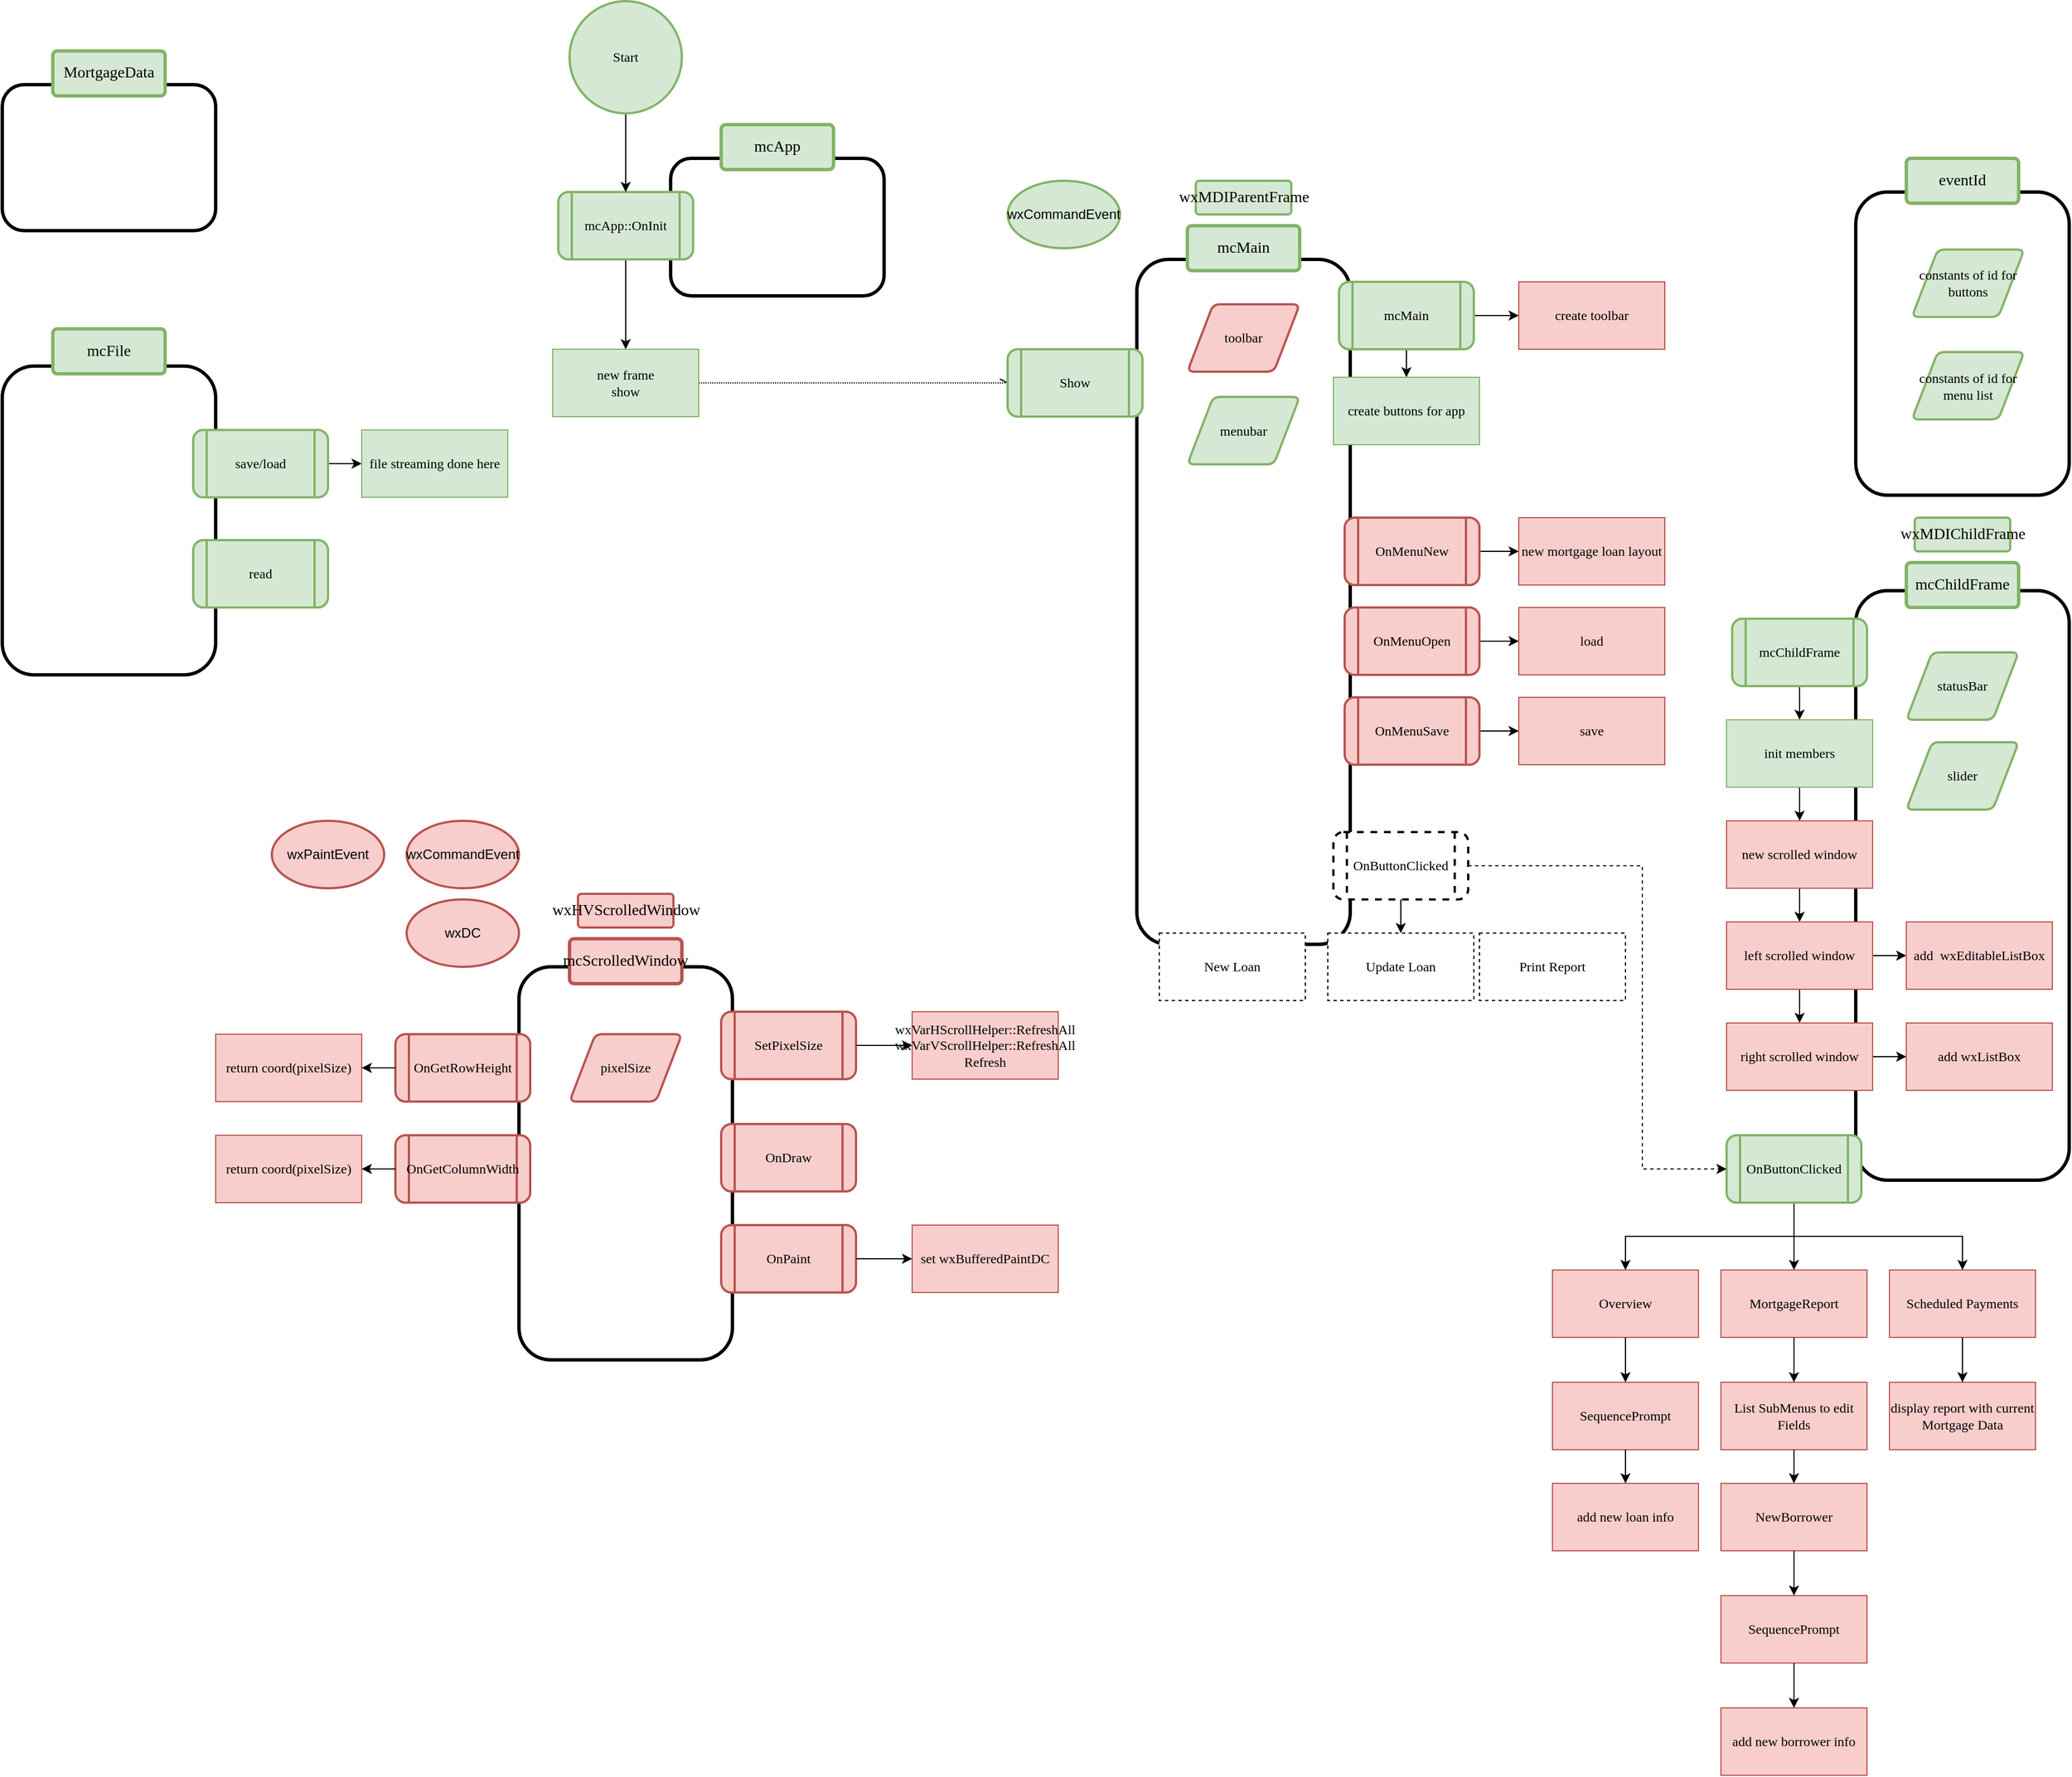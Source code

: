 <mxfile version="16.6.1" type="device"><diagram id="4u5bkuqh8i6XdxuR7M9z" name="Page-1"><mxGraphModel dx="2303" dy="3005" grid="1" gridSize="10" guides="1" tooltips="1" connect="1" arrows="1" fold="1" page="1" pageScale="1" pageWidth="850" pageHeight="1100" math="0" shadow="0"><root><mxCell id="0"/><mxCell id="1" parent="0"/><mxCell id="6ShOgifThUx7Da6KeaPq-13" value="" style="rounded=1;whiteSpace=wrap;html=1;fillColor=none;strokeWidth=3;fontFamily=SF Mono;" parent="1" vertex="1"><mxGeometry x="1510" y="-695" width="190" height="525" as="geometry"/></mxCell><mxCell id="f-LeLVSREXbkeS8HNx8I-79" value="" style="rounded=1;whiteSpace=wrap;html=1;fillColor=none;strokeWidth=3;fontFamily=SF Mono;" parent="1" vertex="1"><mxGeometry x="870" y="-990" width="190" height="610" as="geometry"/></mxCell><mxCell id="f-LeLVSREXbkeS8HNx8I-83" value="" style="rounded=1;whiteSpace=wrap;html=1;fillColor=none;strokeWidth=3;fontFamily=SF Mono;" parent="1" vertex="1"><mxGeometry x="455" y="-1080" width="190" height="122.5" as="geometry"/></mxCell><mxCell id="DNXCwKFJPy2jb9ZxVJ6H-2" value="" style="edgeStyle=orthogonalEdgeStyle;rounded=0;orthogonalLoop=1;jettySize=auto;html=1;entryX=0.5;entryY=0;entryDx=0;entryDy=0;" parent="1" source="SENwZf0jZD7FWOnmWLHz-10" target="6ShOgifThUx7Da6KeaPq-1" edge="1"><mxGeometry relative="1" as="geometry"><mxPoint x="415" y="-920" as="targetPoint"/></mxGeometry></mxCell><mxCell id="SENwZf0jZD7FWOnmWLHz-10" value="mcApp::OnInit" style="shape=process;whiteSpace=wrap;html=1;backgroundOutline=1;fillColor=#d5e8d4;strokeColor=#82b366;rounded=1;fontFamily=SF Mono;strokeWidth=2;" parent="1" vertex="1"><mxGeometry x="355" y="-1050" width="120" height="60" as="geometry"/></mxCell><mxCell id="HCgGVhxVDAZrNAhKXv1q-3" style="edgeStyle=orthogonalEdgeStyle;rounded=0;orthogonalLoop=1;jettySize=auto;html=1;exitX=0.5;exitY=1;exitDx=0;exitDy=0;exitPerimeter=0;entryX=0.5;entryY=0;entryDx=0;entryDy=0;" parent="1" source="HCgGVhxVDAZrNAhKXv1q-1" target="SENwZf0jZD7FWOnmWLHz-10" edge="1"><mxGeometry relative="1" as="geometry"/></mxCell><mxCell id="HCgGVhxVDAZrNAhKXv1q-1" value="&lt;font style=&quot;font-size: 12px&quot;&gt;Start&lt;/font&gt;" style="strokeWidth=2;html=1;shape=mxgraph.flowchart.start_2;whiteSpace=wrap;fillColor=#d5e8d4;strokeColor=#82b366;fontFamily=SF Mono;" parent="1" vertex="1"><mxGeometry x="365" y="-1220" width="100" height="100" as="geometry"/></mxCell><mxCell id="f-LeLVSREXbkeS8HNx8I-45" value="" style="rounded=1;whiteSpace=wrap;html=1;fillColor=none;strokeWidth=3;fontFamily=SF Mono;" parent="1" vertex="1"><mxGeometry x="-140" y="-895" width="190" height="275" as="geometry"/></mxCell><mxCell id="f-LeLVSREXbkeS8HNx8I-74" style="edgeStyle=orthogonalEdgeStyle;rounded=0;orthogonalLoop=1;jettySize=auto;html=1;exitX=1;exitY=0.5;exitDx=0;exitDy=0;entryX=0;entryY=0.5;entryDx=0;entryDy=0;" parent="1" source="f-LeLVSREXbkeS8HNx8I-46" target="f-LeLVSREXbkeS8HNx8I-73" edge="1"><mxGeometry relative="1" as="geometry"/></mxCell><mxCell id="f-LeLVSREXbkeS8HNx8I-46" value="save/load" style="shape=process;whiteSpace=wrap;html=1;backgroundOutline=1;fillColor=#d5e8d4;strokeColor=#82b366;rounded=1;fontFamily=SF Mono;strokeWidth=2;" parent="1" vertex="1"><mxGeometry x="30" y="-838.13" width="120" height="60" as="geometry"/></mxCell><mxCell id="f-LeLVSREXbkeS8HNx8I-56" value="" style="rounded=1;whiteSpace=wrap;html=1;fillColor=none;strokeWidth=3;fontFamily=SF Mono;" parent="1" vertex="1"><mxGeometry x="-140" y="-1145.63" width="190" height="130" as="geometry"/></mxCell><mxCell id="f-LeLVSREXbkeS8HNx8I-63" value="&lt;font style=&quot;font-size: 14px&quot;&gt;MortgageData&lt;/font&gt;" style="rounded=1;arcSize=10;whiteSpace=wrap;html=1;align=center;fillColor=#d5e8d4;strokeColor=#82b366;fontFamily=SF Mono;strokeWidth=3;" parent="1" vertex="1"><mxGeometry x="-95" y="-1175.63" width="100" height="40" as="geometry"/></mxCell><mxCell id="f-LeLVSREXbkeS8HNx8I-68" value="read" style="shape=process;whiteSpace=wrap;html=1;backgroundOutline=1;fillColor=#d5e8d4;strokeColor=#82b366;rounded=1;fontFamily=SF Mono;strokeWidth=2;" parent="1" vertex="1"><mxGeometry x="30" y="-740" width="120" height="60" as="geometry"/></mxCell><mxCell id="f-LeLVSREXbkeS8HNx8I-73" value="&lt;font style=&quot;font-size: 12px&quot;&gt;file streaming done here&lt;/font&gt;" style="rounded=0;whiteSpace=wrap;html=1;fillColor=#d5e8d4;strokeColor=#82b366;fontFamily=SF Mono;" parent="1" vertex="1"><mxGeometry x="180" y="-838.13" width="130" height="60" as="geometry"/></mxCell><mxCell id="f-LeLVSREXbkeS8HNx8I-75" value="&lt;font style=&quot;font-size: 14px&quot;&gt;mcFile&lt;/font&gt;" style="rounded=1;arcSize=10;whiteSpace=wrap;html=1;align=center;fillColor=#d5e8d4;strokeColor=#82b366;fontFamily=SF Mono;strokeWidth=3;" parent="1" vertex="1"><mxGeometry x="-95" y="-928.13" width="100" height="40" as="geometry"/></mxCell><mxCell id="f-LeLVSREXbkeS8HNx8I-80" value="&lt;font style=&quot;font-size: 14px&quot;&gt;mcMain&lt;/font&gt;" style="rounded=1;arcSize=10;whiteSpace=wrap;html=1;align=center;fillColor=#d5e8d4;strokeColor=#82b366;fontFamily=SF Mono;strokeWidth=3;" parent="1" vertex="1"><mxGeometry x="915" y="-1020" width="100" height="40" as="geometry"/></mxCell><mxCell id="f-LeLVSREXbkeS8HNx8I-84" value="&lt;font style=&quot;font-size: 14px&quot;&gt;mcApp&lt;/font&gt;" style="rounded=1;arcSize=10;whiteSpace=wrap;html=1;align=center;fillColor=#d5e8d4;strokeColor=#82b366;fontFamily=SF Mono;strokeWidth=3;" parent="1" vertex="1"><mxGeometry x="500" y="-1110" width="100" height="40" as="geometry"/></mxCell><mxCell id="DNXCwKFJPy2jb9ZxVJ6H-4" style="edgeStyle=orthogonalEdgeStyle;rounded=0;orthogonalLoop=1;jettySize=auto;html=1;exitX=1;exitY=0.5;exitDx=0;exitDy=0;entryX=0;entryY=0.5;entryDx=0;entryDy=0;dashed=1;dashPattern=1 1;endArrow=openAsync;endFill=0;" parent="1" source="6ShOgifThUx7Da6KeaPq-1" target="DNXCwKFJPy2jb9ZxVJ6H-3" edge="1"><mxGeometry relative="1" as="geometry"/></mxCell><mxCell id="6ShOgifThUx7Da6KeaPq-1" value="&lt;font style=&quot;font-size: 12px&quot;&gt;new frame&lt;br&gt;show&lt;br&gt;&lt;/font&gt;" style="rounded=0;whiteSpace=wrap;html=1;fillColor=#d5e8d4;strokeColor=#82b366;fontFamily=SF Mono;" parent="1" vertex="1"><mxGeometry x="350" y="-910" width="130" height="60" as="geometry"/></mxCell><mxCell id="6ShOgifThUx7Da6KeaPq-3" value="&lt;font style=&quot;font-size: 14px&quot;&gt;wxMDIParentFrame&lt;br&gt;&lt;/font&gt;" style="rounded=1;arcSize=10;whiteSpace=wrap;html=1;align=center;fillColor=#d5e8d4;strokeColor=#82b366;fontFamily=SF Mono;strokeWidth=2;shadow=0;glass=0;sketch=0;perimeterSpacing=0;" parent="1" vertex="1"><mxGeometry x="922.5" y="-1060" width="85" height="30" as="geometry"/></mxCell><mxCell id="6ShOgifThUx7Da6KeaPq-4" value="toolbar" style="shape=parallelogram;html=1;strokeWidth=2;perimeter=parallelogramPerimeter;whiteSpace=wrap;rounded=1;arcSize=12;size=0.23;fontFamily=SF Mono;fillColor=#f8cecc;strokeColor=#b85450;" parent="1" vertex="1"><mxGeometry x="915" y="-950" width="100" height="60" as="geometry"/></mxCell><mxCell id="6ShOgifThUx7Da6KeaPq-5" value="menubar" style="shape=parallelogram;html=1;strokeWidth=2;perimeter=parallelogramPerimeter;whiteSpace=wrap;rounded=1;arcSize=12;size=0.23;fontFamily=SF Mono;fillColor=#d5e8d4;strokeColor=#82b366;" parent="1" vertex="1"><mxGeometry x="915" y="-867.5" width="100" height="60" as="geometry"/></mxCell><mxCell id="6ShOgifThUx7Da6KeaPq-6" value="" style="rounded=1;whiteSpace=wrap;html=1;fillColor=none;strokeWidth=3;fontFamily=SF Mono;" parent="1" vertex="1"><mxGeometry x="1510" y="-1050" width="190" height="270" as="geometry"/></mxCell><mxCell id="6ShOgifThUx7Da6KeaPq-7" value="&lt;font style=&quot;font-size: 14px&quot;&gt;eventId&lt;/font&gt;" style="rounded=1;arcSize=10;whiteSpace=wrap;html=1;align=center;fillColor=#d5e8d4;strokeColor=#82b366;fontFamily=SF Mono;strokeWidth=3;" parent="1" vertex="1"><mxGeometry x="1555" y="-1080" width="100" height="40" as="geometry"/></mxCell><mxCell id="6ShOgifThUx7Da6KeaPq-8" value="constants of id for buttons" style="shape=parallelogram;html=1;strokeWidth=2;perimeter=parallelogramPerimeter;whiteSpace=wrap;rounded=1;arcSize=12;size=0.23;fontFamily=SF Mono;fillColor=#d5e8d4;strokeColor=#82b366;" parent="1" vertex="1"><mxGeometry x="1560" y="-998.75" width="100" height="60" as="geometry"/></mxCell><mxCell id="6ShOgifThUx7Da6KeaPq-9" value="constants of id for menu list" style="shape=parallelogram;html=1;strokeWidth=2;perimeter=parallelogramPerimeter;whiteSpace=wrap;rounded=1;arcSize=12;size=0.23;fontFamily=SF Mono;fillColor=#d5e8d4;strokeColor=#82b366;" parent="1" vertex="1"><mxGeometry x="1560" y="-907.5" width="100" height="60" as="geometry"/></mxCell><mxCell id="6ShOgifThUx7Da6KeaPq-10" value="wxCommandEvent" style="strokeWidth=2;html=1;shape=mxgraph.flowchart.start_1;whiteSpace=wrap;fillColor=#d5e8d4;strokeColor=#82b366;" parent="1" vertex="1"><mxGeometry x="755" y="-1060" width="100" height="60" as="geometry"/></mxCell><mxCell id="6ShOgifThUx7Da6KeaPq-12" value="&lt;font style=&quot;font-size: 14px&quot;&gt;mcChildFrame&lt;/font&gt;" style="rounded=1;arcSize=10;whiteSpace=wrap;html=1;align=center;fillColor=#d5e8d4;strokeColor=#82b366;fontFamily=SF Mono;strokeWidth=3;" parent="1" vertex="1"><mxGeometry x="1555" y="-720" width="100" height="40" as="geometry"/></mxCell><mxCell id="6ShOgifThUx7Da6KeaPq-20" style="edgeStyle=orthogonalEdgeStyle;rounded=0;orthogonalLoop=1;jettySize=auto;html=1;exitX=1;exitY=0.5;exitDx=0;exitDy=0;entryX=0;entryY=0.5;entryDx=0;entryDy=0;" parent="1" source="6ShOgifThUx7Da6KeaPq-15" target="6ShOgifThUx7Da6KeaPq-19" edge="1"><mxGeometry relative="1" as="geometry"/></mxCell><mxCell id="6ShOgifThUx7Da6KeaPq-21" style="edgeStyle=orthogonalEdgeStyle;rounded=0;orthogonalLoop=1;jettySize=auto;html=1;exitX=0.5;exitY=1;exitDx=0;exitDy=0;entryX=0.5;entryY=0;entryDx=0;entryDy=0;" parent="1" source="6ShOgifThUx7Da6KeaPq-15" target="6ShOgifThUx7Da6KeaPq-16" edge="1"><mxGeometry relative="1" as="geometry"/></mxCell><mxCell id="6ShOgifThUx7Da6KeaPq-15" value="mcMain" style="shape=process;whiteSpace=wrap;html=1;backgroundOutline=1;fillColor=#d5e8d4;strokeColor=#82b366;rounded=1;fontFamily=SF Mono;strokeWidth=2;" parent="1" vertex="1"><mxGeometry x="1050" y="-970" width="120" height="60" as="geometry"/></mxCell><mxCell id="6ShOgifThUx7Da6KeaPq-16" value="&lt;font style=&quot;font-size: 12px&quot;&gt;create buttons for app&lt;br&gt;&lt;/font&gt;" style="rounded=0;whiteSpace=wrap;html=1;fontFamily=SF Mono;fillColor=#d5e8d4;strokeColor=#82b366;" parent="1" vertex="1"><mxGeometry x="1045" y="-885" width="130" height="60" as="geometry"/></mxCell><mxCell id="6ShOgifThUx7Da6KeaPq-19" value="&lt;font style=&quot;font-size: 12px&quot;&gt;create toolbar&lt;/font&gt;" style="rounded=0;whiteSpace=wrap;html=1;fillColor=#f8cecc;strokeColor=#b85450;fontFamily=SF Mono;" parent="1" vertex="1"><mxGeometry x="1210" y="-970" width="130" height="60" as="geometry"/></mxCell><mxCell id="6ShOgifThUx7Da6KeaPq-30" style="edgeStyle=orthogonalEdgeStyle;rounded=0;orthogonalLoop=1;jettySize=auto;html=1;exitX=1;exitY=0.5;exitDx=0;exitDy=0;entryX=0;entryY=0.5;entryDx=0;entryDy=0;" parent="1" source="6ShOgifThUx7Da6KeaPq-22" target="6ShOgifThUx7Da6KeaPq-26" edge="1"><mxGeometry relative="1" as="geometry"/></mxCell><mxCell id="6ShOgifThUx7Da6KeaPq-22" value="OnMenuNew" style="shape=process;whiteSpace=wrap;html=1;backgroundOutline=1;fillColor=#f8cecc;strokeColor=#b85450;rounded=1;fontFamily=SF Mono;strokeWidth=2;" parent="1" vertex="1"><mxGeometry x="1055" y="-760" width="120" height="60" as="geometry"/></mxCell><mxCell id="6ShOgifThUx7Da6KeaPq-31" style="edgeStyle=orthogonalEdgeStyle;rounded=0;orthogonalLoop=1;jettySize=auto;html=1;exitX=1;exitY=0.5;exitDx=0;exitDy=0;entryX=0;entryY=0.5;entryDx=0;entryDy=0;" parent="1" source="6ShOgifThUx7Da6KeaPq-23" target="6ShOgifThUx7Da6KeaPq-27" edge="1"><mxGeometry relative="1" as="geometry"/></mxCell><mxCell id="6ShOgifThUx7Da6KeaPq-23" value="OnMenuOpen" style="shape=process;whiteSpace=wrap;html=1;backgroundOutline=1;fillColor=#f8cecc;strokeColor=#b85450;rounded=1;fontFamily=SF Mono;strokeWidth=2;" parent="1" vertex="1"><mxGeometry x="1055" y="-680" width="120" height="60" as="geometry"/></mxCell><mxCell id="6ShOgifThUx7Da6KeaPq-32" style="edgeStyle=orthogonalEdgeStyle;rounded=0;orthogonalLoop=1;jettySize=auto;html=1;exitX=1;exitY=0.5;exitDx=0;exitDy=0;entryX=0;entryY=0.5;entryDx=0;entryDy=0;" parent="1" source="6ShOgifThUx7Da6KeaPq-24" target="6ShOgifThUx7Da6KeaPq-28" edge="1"><mxGeometry relative="1" as="geometry"/></mxCell><mxCell id="6ShOgifThUx7Da6KeaPq-24" value="OnMenuSave" style="shape=process;whiteSpace=wrap;html=1;backgroundOutline=1;fillColor=#f8cecc;strokeColor=#b85450;rounded=1;fontFamily=SF Mono;strokeWidth=2;" parent="1" vertex="1"><mxGeometry x="1055" y="-600" width="120" height="60" as="geometry"/></mxCell><mxCell id="6ShOgifThUx7Da6KeaPq-26" value="&lt;font style=&quot;font-size: 12px&quot;&gt;new mortgage loan layout&lt;/font&gt;" style="rounded=0;whiteSpace=wrap;html=1;fillColor=#f8cecc;strokeColor=#b85450;fontFamily=SF Mono;" parent="1" vertex="1"><mxGeometry x="1210" y="-760" width="130" height="60" as="geometry"/></mxCell><mxCell id="6ShOgifThUx7Da6KeaPq-27" value="&lt;font style=&quot;font-size: 12px&quot;&gt;load&lt;/font&gt;" style="rounded=0;whiteSpace=wrap;html=1;fillColor=#f8cecc;strokeColor=#b85450;fontFamily=SF Mono;" parent="1" vertex="1"><mxGeometry x="1210" y="-680" width="130" height="60" as="geometry"/></mxCell><mxCell id="6ShOgifThUx7Da6KeaPq-28" value="&lt;font style=&quot;font-size: 12px&quot;&gt;save&lt;/font&gt;" style="rounded=0;whiteSpace=wrap;html=1;fillColor=#f8cecc;strokeColor=#b85450;fontFamily=SF Mono;" parent="1" vertex="1"><mxGeometry x="1210" y="-600" width="130" height="60" as="geometry"/></mxCell><mxCell id="6ShOgifThUx7Da6KeaPq-49" style="edgeStyle=orthogonalEdgeStyle;rounded=0;orthogonalLoop=1;jettySize=auto;html=1;exitX=0.5;exitY=1;exitDx=0;exitDy=0;entryX=0.5;entryY=0;entryDx=0;entryDy=0;" parent="1" source="6ShOgifThUx7Da6KeaPq-47" target="6ShOgifThUx7Da6KeaPq-48" edge="1"><mxGeometry relative="1" as="geometry"/></mxCell><mxCell id="6ShOgifThUx7Da6KeaPq-47" value="mcChildFrame" style="shape=process;whiteSpace=wrap;html=1;backgroundOutline=1;fillColor=#d5e8d4;strokeColor=#82b366;rounded=1;fontFamily=SF Mono;strokeWidth=2;" parent="1" vertex="1"><mxGeometry x="1400" y="-670" width="120" height="60" as="geometry"/></mxCell><mxCell id="6ShOgifThUx7Da6KeaPq-57" value="" style="edgeStyle=orthogonalEdgeStyle;rounded=0;orthogonalLoop=1;jettySize=auto;html=1;" parent="1" source="6ShOgifThUx7Da6KeaPq-48" target="6ShOgifThUx7Da6KeaPq-55" edge="1"><mxGeometry relative="1" as="geometry"/></mxCell><mxCell id="6ShOgifThUx7Da6KeaPq-48" value="&lt;font style=&quot;font-size: 12px&quot;&gt;init members&lt;/font&gt;" style="rounded=0;whiteSpace=wrap;html=1;fillColor=#d5e8d4;strokeColor=#82b366;fontFamily=SF Mono;" parent="1" vertex="1"><mxGeometry x="1395" y="-580" width="130" height="60" as="geometry"/></mxCell><mxCell id="6ShOgifThUx7Da6KeaPq-53" value="statusBar" style="shape=parallelogram;html=1;strokeWidth=2;perimeter=parallelogramPerimeter;whiteSpace=wrap;rounded=1;arcSize=12;size=0.23;fontFamily=SF Mono;fillColor=#d5e8d4;strokeColor=#82b366;" parent="1" vertex="1"><mxGeometry x="1555" y="-640" width="100" height="60" as="geometry"/></mxCell><mxCell id="6ShOgifThUx7Da6KeaPq-54" value="slider" style="shape=parallelogram;html=1;strokeWidth=2;perimeter=parallelogramPerimeter;whiteSpace=wrap;rounded=1;arcSize=12;size=0.23;fontFamily=SF Mono;fillColor=#d5e8d4;strokeColor=#82b366;" parent="1" vertex="1"><mxGeometry x="1555" y="-560" width="100" height="60" as="geometry"/></mxCell><mxCell id="hBpnN8qp6NKWKfGMH344-9" style="edgeStyle=none;curved=1;rounded=0;orthogonalLoop=1;jettySize=auto;html=1;exitX=0.5;exitY=1;exitDx=0;exitDy=0;entryX=0.5;entryY=0;entryDx=0;entryDy=0;endArrow=classic;startSize=6;endSize=6;sourcePerimeterSpacing=0;targetPerimeterSpacing=0;endFill=1;" edge="1" parent="1" source="6ShOgifThUx7Da6KeaPq-55" target="hBpnN8qp6NKWKfGMH344-1"><mxGeometry relative="1" as="geometry"/></mxCell><mxCell id="6ShOgifThUx7Da6KeaPq-55" value="&lt;font style=&quot;font-size: 12px&quot;&gt;new scrolled window&lt;/font&gt;" style="rounded=0;whiteSpace=wrap;html=1;fillColor=#f8cecc;strokeColor=#b85450;fontFamily=SF Mono;" parent="1" vertex="1"><mxGeometry x="1395" y="-490" width="130" height="60" as="geometry"/></mxCell><mxCell id="DNXCwKFJPy2jb9ZxVJ6H-3" value="Show" style="shape=process;whiteSpace=wrap;html=1;backgroundOutline=1;fillColor=#d5e8d4;strokeColor=#82b366;rounded=1;fontFamily=SF Mono;strokeWidth=2;" parent="1" vertex="1"><mxGeometry x="755" y="-910" width="120" height="60" as="geometry"/></mxCell><mxCell id="cS0DEnMFtYrdDm-iL10t-1" value="&lt;font style=&quot;font-size: 14px&quot;&gt;wxMDIChildFrame&lt;br&gt;&lt;/font&gt;" style="rounded=1;arcSize=10;whiteSpace=wrap;html=1;align=center;fontFamily=SF Mono;strokeWidth=2;shadow=0;glass=0;sketch=0;perimeterSpacing=0;fillColor=#d5e8d4;strokeColor=#82b366;" parent="1" vertex="1"><mxGeometry x="1562.5" y="-760" width="85" height="30" as="geometry"/></mxCell><mxCell id="hBpnN8qp6NKWKfGMH344-10" value="" style="edgeStyle=none;curved=1;rounded=0;orthogonalLoop=1;jettySize=auto;html=1;endArrow=classic;endFill=1;startSize=6;endSize=6;sourcePerimeterSpacing=0;targetPerimeterSpacing=0;" edge="1" parent="1" source="hBpnN8qp6NKWKfGMH344-1" target="hBpnN8qp6NKWKfGMH344-2"><mxGeometry relative="1" as="geometry"/></mxCell><mxCell id="hBpnN8qp6NKWKfGMH344-13" value="" style="edgeStyle=none;curved=1;rounded=0;orthogonalLoop=1;jettySize=auto;html=1;endArrow=classic;endFill=1;startSize=6;endSize=6;sourcePerimeterSpacing=0;targetPerimeterSpacing=0;" edge="1" parent="1" source="hBpnN8qp6NKWKfGMH344-1" target="hBpnN8qp6NKWKfGMH344-11"><mxGeometry relative="1" as="geometry"/></mxCell><mxCell id="hBpnN8qp6NKWKfGMH344-1" value="&lt;font style=&quot;font-size: 12px&quot;&gt;left scrolled window&lt;/font&gt;" style="rounded=0;whiteSpace=wrap;html=1;fillColor=#f8cecc;strokeColor=#b85450;fontFamily=SF Mono;" vertex="1" parent="1"><mxGeometry x="1395" y="-400" width="130" height="60" as="geometry"/></mxCell><mxCell id="hBpnN8qp6NKWKfGMH344-14" value="" style="edgeStyle=none;curved=1;rounded=0;orthogonalLoop=1;jettySize=auto;html=1;endArrow=classic;endFill=1;startSize=6;endSize=6;sourcePerimeterSpacing=0;targetPerimeterSpacing=0;" edge="1" parent="1" source="hBpnN8qp6NKWKfGMH344-2" target="hBpnN8qp6NKWKfGMH344-12"><mxGeometry relative="1" as="geometry"/></mxCell><mxCell id="hBpnN8qp6NKWKfGMH344-2" value="&lt;font style=&quot;font-size: 12px&quot;&gt;right scrolled window&lt;/font&gt;" style="rounded=0;whiteSpace=wrap;html=1;fillColor=#f8cecc;strokeColor=#b85450;fontFamily=SF Mono;" vertex="1" parent="1"><mxGeometry x="1395" y="-310" width="130" height="60" as="geometry"/></mxCell><mxCell id="hBpnN8qp6NKWKfGMH344-11" value="&lt;font style=&quot;font-size: 12px&quot;&gt;add &amp;nbsp;wxEditableListBox&lt;/font&gt;" style="rounded=0;whiteSpace=wrap;html=1;fillColor=#f8cecc;strokeColor=#b85450;fontFamily=SF Mono;" vertex="1" parent="1"><mxGeometry x="1555" y="-400" width="130" height="60" as="geometry"/></mxCell><mxCell id="hBpnN8qp6NKWKfGMH344-12" value="&lt;font style=&quot;font-size: 12px&quot;&gt;add wxListBox&lt;/font&gt;" style="rounded=0;whiteSpace=wrap;html=1;fillColor=#f8cecc;strokeColor=#b85450;fontFamily=SF Mono;" vertex="1" parent="1"><mxGeometry x="1555" y="-310" width="130" height="60" as="geometry"/></mxCell><mxCell id="hBpnN8qp6NKWKfGMH344-17" value="" style="group" vertex="1" connectable="0" parent="1"><mxGeometry x="50" y="-490" width="750" height="480" as="geometry"/></mxCell><mxCell id="6ShOgifThUx7Da6KeaPq-34" value="" style="rounded=1;whiteSpace=wrap;html=1;fillColor=none;strokeWidth=3;fontFamily=SF Mono;" parent="hBpnN8qp6NKWKfGMH344-17" vertex="1"><mxGeometry x="270" y="130" width="190" height="350" as="geometry"/></mxCell><mxCell id="6ShOgifThUx7Da6KeaPq-35" value="&lt;font style=&quot;font-size: 14px&quot;&gt;mcScrolledWindow&lt;/font&gt;" style="rounded=1;arcSize=10;whiteSpace=wrap;html=1;align=center;fillColor=#f8cecc;strokeColor=#b85450;fontFamily=SF Mono;strokeWidth=3;" parent="hBpnN8qp6NKWKfGMH344-17" vertex="1"><mxGeometry x="315" y="105" width="100" height="40" as="geometry"/></mxCell><mxCell id="6ShOgifThUx7Da6KeaPq-36" value="&lt;font style=&quot;font-size: 14px&quot;&gt;wxHVScrolledWindow&lt;br&gt;&lt;/font&gt;" style="rounded=1;arcSize=10;whiteSpace=wrap;html=1;align=center;fillColor=#f8cecc;strokeColor=#b85450;fontFamily=SF Mono;strokeWidth=2;shadow=0;glass=0;sketch=0;perimeterSpacing=0;" parent="hBpnN8qp6NKWKfGMH344-17" vertex="1"><mxGeometry x="322.5" y="65" width="85" height="30" as="geometry"/></mxCell><mxCell id="6ShOgifThUx7Da6KeaPq-37" value="wxDC" style="strokeWidth=2;html=1;shape=mxgraph.flowchart.start_1;whiteSpace=wrap;fillColor=#f8cecc;strokeColor=#b85450;" parent="hBpnN8qp6NKWKfGMH344-17" vertex="1"><mxGeometry x="170" y="70" width="100" height="60" as="geometry"/></mxCell><mxCell id="6ShOgifThUx7Da6KeaPq-38" value="OnGetRowHeight" style="shape=process;whiteSpace=wrap;html=1;backgroundOutline=1;fillColor=#f8cecc;strokeColor=#b85450;rounded=1;fontFamily=SF Mono;strokeWidth=2;" parent="hBpnN8qp6NKWKfGMH344-17" vertex="1"><mxGeometry x="160" y="190" width="120" height="60" as="geometry"/></mxCell><mxCell id="6ShOgifThUx7Da6KeaPq-39" value="OnGetColumnWidth" style="shape=process;whiteSpace=wrap;html=1;backgroundOutline=1;fillColor=#f8cecc;strokeColor=#b85450;rounded=1;fontFamily=SF Mono;strokeWidth=2;" parent="hBpnN8qp6NKWKfGMH344-17" vertex="1"><mxGeometry x="160" y="280" width="120" height="60" as="geometry"/></mxCell><mxCell id="6ShOgifThUx7Da6KeaPq-40" value="pixelSize" style="shape=parallelogram;html=1;strokeWidth=2;perimeter=parallelogramPerimeter;whiteSpace=wrap;rounded=1;arcSize=12;size=0.23;fontFamily=SF Mono;fillColor=#f8cecc;strokeColor=#b85450;" parent="hBpnN8qp6NKWKfGMH344-17" vertex="1"><mxGeometry x="315" y="190" width="100" height="60" as="geometry"/></mxCell><mxCell id="6ShOgifThUx7Da6KeaPq-41" value="SetPixelSize" style="shape=process;whiteSpace=wrap;html=1;backgroundOutline=1;fillColor=#f8cecc;strokeColor=#b85450;rounded=1;fontFamily=SF Mono;strokeWidth=2;" parent="hBpnN8qp6NKWKfGMH344-17" vertex="1"><mxGeometry x="450" y="170" width="120" height="60" as="geometry"/></mxCell><mxCell id="6ShOgifThUx7Da6KeaPq-44" value="wxVarHScrollHelper::RefreshAll&lt;br&gt;wxVarVScrollHelper::RefreshAll&lt;br&gt;Refresh" style="rounded=0;whiteSpace=wrap;html=1;fillColor=#f8cecc;strokeColor=#b85450;fontFamily=SF Mono;" parent="hBpnN8qp6NKWKfGMH344-17" vertex="1"><mxGeometry x="620" y="170" width="130" height="60" as="geometry"/></mxCell><mxCell id="6ShOgifThUx7Da6KeaPq-42" style="edgeStyle=orthogonalEdgeStyle;rounded=0;orthogonalLoop=1;jettySize=auto;html=1;exitX=1;exitY=0.5;exitDx=0;exitDy=0;entryX=0;entryY=0.5;entryDx=0;entryDy=0;" parent="hBpnN8qp6NKWKfGMH344-17" source="6ShOgifThUx7Da6KeaPq-41" target="6ShOgifThUx7Da6KeaPq-44" edge="1"><mxGeometry relative="1" as="geometry"><mxPoint x="620" y="200" as="targetPoint"/></mxGeometry></mxCell><mxCell id="6ShOgifThUx7Da6KeaPq-46" value="return coord(pixelSize)" style="rounded=0;whiteSpace=wrap;html=1;fillColor=#f8cecc;strokeColor=#b85450;fontFamily=SF Mono;" parent="hBpnN8qp6NKWKfGMH344-17" vertex="1"><mxGeometry y="190" width="130" height="60" as="geometry"/></mxCell><mxCell id="6ShOgifThUx7Da6KeaPq-51" style="edgeStyle=orthogonalEdgeStyle;rounded=0;orthogonalLoop=1;jettySize=auto;html=1;exitX=0;exitY=0.5;exitDx=0;exitDy=0;entryX=1;entryY=0.5;entryDx=0;entryDy=0;" parent="hBpnN8qp6NKWKfGMH344-17" source="6ShOgifThUx7Da6KeaPq-38" target="6ShOgifThUx7Da6KeaPq-46" edge="1"><mxGeometry relative="1" as="geometry"/></mxCell><mxCell id="6ShOgifThUx7Da6KeaPq-50" value="return coord(pixelSize)" style="rounded=0;whiteSpace=wrap;html=1;fillColor=#f8cecc;strokeColor=#b85450;fontFamily=SF Mono;" parent="hBpnN8qp6NKWKfGMH344-17" vertex="1"><mxGeometry y="280" width="130" height="60" as="geometry"/></mxCell><mxCell id="6ShOgifThUx7Da6KeaPq-52" style="edgeStyle=orthogonalEdgeStyle;rounded=0;orthogonalLoop=1;jettySize=auto;html=1;exitX=0;exitY=0.5;exitDx=0;exitDy=0;entryX=1;entryY=0.5;entryDx=0;entryDy=0;" parent="hBpnN8qp6NKWKfGMH344-17" source="6ShOgifThUx7Da6KeaPq-39" target="6ShOgifThUx7Da6KeaPq-50" edge="1"><mxGeometry relative="1" as="geometry"/></mxCell><mxCell id="6ShOgifThUx7Da6KeaPq-59" value="OnDraw" style="shape=process;whiteSpace=wrap;html=1;backgroundOutline=1;fillColor=#f8cecc;strokeColor=#b85450;rounded=1;fontFamily=SF Mono;strokeWidth=2;" parent="hBpnN8qp6NKWKfGMH344-17" vertex="1"><mxGeometry x="450" y="270" width="120" height="60" as="geometry"/></mxCell><mxCell id="6ShOgifThUx7Da6KeaPq-60" value="OnPaint" style="shape=process;whiteSpace=wrap;html=1;backgroundOutline=1;fillColor=#f8cecc;strokeColor=#b85450;rounded=1;fontFamily=SF Mono;strokeWidth=2;" parent="hBpnN8qp6NKWKfGMH344-17" vertex="1"><mxGeometry x="450" y="360" width="120" height="60" as="geometry"/></mxCell><mxCell id="6ShOgifThUx7Da6KeaPq-61" value="wxCommandEvent" style="strokeWidth=2;html=1;shape=mxgraph.flowchart.start_1;whiteSpace=wrap;fillColor=#f8cecc;strokeColor=#b85450;" parent="hBpnN8qp6NKWKfGMH344-17" vertex="1"><mxGeometry x="170" width="100" height="60" as="geometry"/></mxCell><mxCell id="6ShOgifThUx7Da6KeaPq-62" value="wxPaintEvent" style="strokeWidth=2;html=1;shape=mxgraph.flowchart.start_1;whiteSpace=wrap;fillColor=#f8cecc;strokeColor=#b85450;" parent="hBpnN8qp6NKWKfGMH344-17" vertex="1"><mxGeometry x="50" width="100" height="60" as="geometry"/></mxCell><mxCell id="6ShOgifThUx7Da6KeaPq-63" value="set wxBufferedPaintDC" style="rounded=0;whiteSpace=wrap;html=1;fillColor=#f8cecc;strokeColor=#b85450;fontFamily=SF Mono;" parent="hBpnN8qp6NKWKfGMH344-17" vertex="1"><mxGeometry x="620" y="360" width="130" height="60" as="geometry"/></mxCell><mxCell id="6ShOgifThUx7Da6KeaPq-64" value="" style="edgeStyle=orthogonalEdgeStyle;rounded=0;orthogonalLoop=1;jettySize=auto;html=1;" parent="hBpnN8qp6NKWKfGMH344-17" source="6ShOgifThUx7Da6KeaPq-60" target="6ShOgifThUx7Da6KeaPq-63" edge="1"><mxGeometry relative="1" as="geometry"/></mxCell><mxCell id="f-LeLVSREXbkeS8HNx8I-4" value="&lt;font style=&quot;font-size: 12px&quot;&gt;Overview&lt;/font&gt;" style="rounded=0;whiteSpace=wrap;html=1;fontFamily=SF Mono;fillColor=#f8cecc;strokeColor=#b85450;" parent="1" vertex="1"><mxGeometry x="1240" y="-90" width="130" height="60" as="geometry"/></mxCell><mxCell id="f-LeLVSREXbkeS8HNx8I-5" value="&lt;font style=&quot;font-size: 12px&quot;&gt;MortgageReport&lt;/font&gt;" style="rounded=0;whiteSpace=wrap;html=1;fontFamily=SF Mono;fillColor=#f8cecc;strokeColor=#b85450;" parent="1" vertex="1"><mxGeometry x="1390" y="-90" width="130" height="60" as="geometry"/></mxCell><mxCell id="f-LeLVSREXbkeS8HNx8I-6" value="&lt;font style=&quot;font-size: 12px&quot;&gt;Scheduled Payments&lt;/font&gt;" style="rounded=0;whiteSpace=wrap;html=1;fontFamily=SF Mono;fillColor=#f8cecc;strokeColor=#b85450;" parent="1" vertex="1"><mxGeometry x="1540" y="-90" width="130" height="60" as="geometry"/></mxCell><mxCell id="f-LeLVSREXbkeS8HNx8I-11" value="&lt;font style=&quot;font-size: 12px&quot;&gt;SequencePrompt&lt;/font&gt;" style="rounded=0;whiteSpace=wrap;html=1;fillColor=#f8cecc;strokeColor=#b85450;fontFamily=SF Mono;" parent="1" vertex="1"><mxGeometry x="1240" y="10" width="130" height="60" as="geometry"/></mxCell><mxCell id="f-LeLVSREXbkeS8HNx8I-13" style="edgeStyle=orthogonalEdgeStyle;rounded=0;orthogonalLoop=1;jettySize=auto;html=1;exitX=0.5;exitY=1;exitDx=0;exitDy=0;entryX=0.5;entryY=0;entryDx=0;entryDy=0;" parent="1" source="f-LeLVSREXbkeS8HNx8I-4" target="f-LeLVSREXbkeS8HNx8I-11" edge="1"><mxGeometry relative="1" as="geometry"/></mxCell><mxCell id="f-LeLVSREXbkeS8HNx8I-12" value="&lt;font style=&quot;font-size: 12px&quot;&gt;List SubMenus to edit Fields&lt;/font&gt;" style="rounded=0;whiteSpace=wrap;html=1;fillColor=#f8cecc;strokeColor=#b85450;fontFamily=SF Mono;" parent="1" vertex="1"><mxGeometry x="1390" y="10" width="130" height="60" as="geometry"/></mxCell><mxCell id="f-LeLVSREXbkeS8HNx8I-15" style="edgeStyle=orthogonalEdgeStyle;rounded=0;orthogonalLoop=1;jettySize=auto;html=1;exitX=0.5;exitY=1;exitDx=0;exitDy=0;entryX=0.5;entryY=0;entryDx=0;entryDy=0;" parent="1" source="f-LeLVSREXbkeS8HNx8I-5" target="f-LeLVSREXbkeS8HNx8I-12" edge="1"><mxGeometry relative="1" as="geometry"/></mxCell><mxCell id="f-LeLVSREXbkeS8HNx8I-16" value="&lt;font style=&quot;font-size: 12px&quot;&gt;display report with current Mortgage Data&lt;/font&gt;" style="rounded=0;whiteSpace=wrap;html=1;fillColor=#f8cecc;strokeColor=#b85450;fontFamily=SF Mono;" parent="1" vertex="1"><mxGeometry x="1540" y="10" width="130" height="60" as="geometry"/></mxCell><mxCell id="f-LeLVSREXbkeS8HNx8I-21" style="edgeStyle=orthogonalEdgeStyle;rounded=0;orthogonalLoop=1;jettySize=auto;html=1;exitX=0.5;exitY=1;exitDx=0;exitDy=0;entryX=0.5;entryY=0;entryDx=0;entryDy=0;" parent="1" source="f-LeLVSREXbkeS8HNx8I-6" target="f-LeLVSREXbkeS8HNx8I-16" edge="1"><mxGeometry relative="1" as="geometry"/></mxCell><mxCell id="f-LeLVSREXbkeS8HNx8I-17" value="&lt;font style=&quot;font-size: 12px&quot;&gt;NewBorrower&lt;br&gt;&lt;/font&gt;" style="rounded=0;whiteSpace=wrap;html=1;fillColor=#f8cecc;strokeColor=#b85450;fontFamily=SF Mono;" parent="1" vertex="1"><mxGeometry x="1390" y="100" width="130" height="60" as="geometry"/></mxCell><mxCell id="f-LeLVSREXbkeS8HNx8I-20" style="edgeStyle=orthogonalEdgeStyle;rounded=0;orthogonalLoop=1;jettySize=auto;html=1;exitX=0.5;exitY=1;exitDx=0;exitDy=0;entryX=0.5;entryY=0;entryDx=0;entryDy=0;" parent="1" source="f-LeLVSREXbkeS8HNx8I-12" target="f-LeLVSREXbkeS8HNx8I-17" edge="1"><mxGeometry relative="1" as="geometry"/></mxCell><mxCell id="f-LeLVSREXbkeS8HNx8I-18" value="add new borrower info" style="rounded=0;whiteSpace=wrap;html=1;fillColor=#f8cecc;strokeColor=#b85450;fontFamily=SF Mono;" parent="1" vertex="1"><mxGeometry x="1390" y="300" width="130" height="60" as="geometry"/></mxCell><mxCell id="f-LeLVSREXbkeS8HNx8I-29" value="&lt;font style=&quot;font-size: 12px&quot;&gt;SequencePrompt&lt;/font&gt;" style="rounded=0;whiteSpace=wrap;html=1;fillColor=#f8cecc;strokeColor=#b85450;fontFamily=SF Mono;" parent="1" vertex="1"><mxGeometry x="1390" y="200" width="130" height="60" as="geometry"/></mxCell><mxCell id="f-LeLVSREXbkeS8HNx8I-19" style="edgeStyle=orthogonalEdgeStyle;rounded=0;orthogonalLoop=1;jettySize=auto;html=1;exitX=0.5;exitY=1;exitDx=0;exitDy=0;entryX=0.5;entryY=0;entryDx=0;entryDy=0;fillColor=#f8cecc;strokeColor=#000000;startArrow=none;" parent="1" source="f-LeLVSREXbkeS8HNx8I-29" target="f-LeLVSREXbkeS8HNx8I-18" edge="1"><mxGeometry relative="1" as="geometry"><mxPoint x="1477.5" y="260" as="sourcePoint"/></mxGeometry></mxCell><mxCell id="f-LeLVSREXbkeS8HNx8I-30" value="" style="edgeStyle=orthogonalEdgeStyle;rounded=0;orthogonalLoop=1;jettySize=auto;html=1;exitX=0.5;exitY=1;exitDx=0;exitDy=0;fillColor=#f8cecc;strokeColor=#000000;endArrow=classic;endFill=1;" parent="1" source="f-LeLVSREXbkeS8HNx8I-17" target="f-LeLVSREXbkeS8HNx8I-29" edge="1"><mxGeometry relative="1" as="geometry"><mxPoint x="1265" y="200" as="sourcePoint"/><mxPoint x="1265" y="240" as="targetPoint"/></mxGeometry></mxCell><mxCell id="f-LeLVSREXbkeS8HNx8I-31" value="add new loan info" style="rounded=0;whiteSpace=wrap;html=1;fillColor=#f8cecc;strokeColor=#b85450;fontFamily=SF Mono;" parent="1" vertex="1"><mxGeometry x="1240" y="100" width="130" height="60" as="geometry"/></mxCell><mxCell id="f-LeLVSREXbkeS8HNx8I-33" style="edgeStyle=orthogonalEdgeStyle;rounded=0;orthogonalLoop=1;jettySize=auto;html=1;exitX=0.5;exitY=1;exitDx=0;exitDy=0;entryX=0.5;entryY=0;entryDx=0;entryDy=0;startArrow=none;startFill=0;endArrow=classic;endFill=1;strokeColor=#000000;" parent="1" source="f-LeLVSREXbkeS8HNx8I-11" target="f-LeLVSREXbkeS8HNx8I-31" edge="1"><mxGeometry relative="1" as="geometry"/></mxCell><mxCell id="f-LeLVSREXbkeS8HNx8I-85" style="edgeStyle=orthogonalEdgeStyle;rounded=0;orthogonalLoop=1;jettySize=auto;html=1;exitX=0.5;exitY=1;exitDx=0;exitDy=0;entryX=0.5;entryY=0;entryDx=0;entryDy=0;" parent="1" source="f-LeLVSREXbkeS8HNx8I-82" target="f-LeLVSREXbkeS8HNx8I-5" edge="1"><mxGeometry relative="1" as="geometry"/></mxCell><mxCell id="f-LeLVSREXbkeS8HNx8I-86" style="edgeStyle=orthogonalEdgeStyle;rounded=0;orthogonalLoop=1;jettySize=auto;html=1;exitX=0.5;exitY=1;exitDx=0;exitDy=0;entryX=0.5;entryY=0;entryDx=0;entryDy=0;" parent="1" source="f-LeLVSREXbkeS8HNx8I-82" target="f-LeLVSREXbkeS8HNx8I-4" edge="1"><mxGeometry relative="1" as="geometry"/></mxCell><mxCell id="f-LeLVSREXbkeS8HNx8I-87" style="edgeStyle=orthogonalEdgeStyle;rounded=0;orthogonalLoop=1;jettySize=auto;html=1;exitX=0.5;exitY=1;exitDx=0;exitDy=0;entryX=0.5;entryY=0;entryDx=0;entryDy=0;" parent="1" source="f-LeLVSREXbkeS8HNx8I-82" target="f-LeLVSREXbkeS8HNx8I-6" edge="1"><mxGeometry relative="1" as="geometry"/></mxCell><mxCell id="f-LeLVSREXbkeS8HNx8I-82" value="OnButtonClicked" style="shape=process;whiteSpace=wrap;html=1;backgroundOutline=1;rounded=1;fontFamily=SF Mono;strokeWidth=2;fillColor=#d5e8d4;strokeColor=#82b366;" parent="1" vertex="1"><mxGeometry x="1395" y="-210" width="120" height="60" as="geometry"/></mxCell><mxCell id="hBpnN8qp6NKWKfGMH344-44" style="edgeStyle=none;curved=1;rounded=0;orthogonalLoop=1;jettySize=auto;html=1;exitX=0.5;exitY=1;exitDx=0;exitDy=0;entryX=0.5;entryY=0;entryDx=0;entryDy=0;endArrow=classic;endFill=1;startSize=6;endSize=6;sourcePerimeterSpacing=0;targetPerimeterSpacing=0;" edge="1" parent="1" source="hBpnN8qp6NKWKfGMH344-40" target="hBpnN8qp6NKWKfGMH344-42"><mxGeometry relative="1" as="geometry"/></mxCell><mxCell id="hBpnN8qp6NKWKfGMH344-45" style="edgeStyle=orthogonalEdgeStyle;rounded=0;orthogonalLoop=1;jettySize=auto;html=1;exitX=1;exitY=0.5;exitDx=0;exitDy=0;entryX=0;entryY=0.5;entryDx=0;entryDy=0;endArrow=classic;endFill=1;startSize=126;endSize=6;sourcePerimeterSpacing=0;targetPerimeterSpacing=0;dashed=1;" edge="1" parent="1" source="hBpnN8qp6NKWKfGMH344-40" target="f-LeLVSREXbkeS8HNx8I-82"><mxGeometry relative="1" as="geometry"><Array as="points"><mxPoint x="1320" y="-450"/><mxPoint x="1320" y="-180"/></Array></mxGeometry></mxCell><mxCell id="hBpnN8qp6NKWKfGMH344-40" value="OnButtonClicked" style="shape=process;whiteSpace=wrap;html=1;backgroundOutline=1;rounded=1;fontFamily=SF Mono;strokeWidth=2;dashed=1;" vertex="1" parent="1"><mxGeometry x="1045" y="-480" width="120" height="60" as="geometry"/></mxCell><mxCell id="hBpnN8qp6NKWKfGMH344-41" value="&lt;font style=&quot;font-size: 12px&quot;&gt;New Loan&lt;/font&gt;" style="rounded=0;whiteSpace=wrap;html=1;fontFamily=SF Mono;dashed=1;" vertex="1" parent="1"><mxGeometry x="890" y="-390" width="130" height="60" as="geometry"/></mxCell><mxCell id="hBpnN8qp6NKWKfGMH344-42" value="&lt;font style=&quot;font-size: 12px&quot;&gt;Update Loan&lt;/font&gt;" style="rounded=0;whiteSpace=wrap;html=1;fontFamily=SF Mono;dashed=1;" vertex="1" parent="1"><mxGeometry x="1040" y="-390" width="130" height="60" as="geometry"/></mxCell><mxCell id="hBpnN8qp6NKWKfGMH344-43" value="&lt;font style=&quot;font-size: 12px&quot;&gt;Print Report&lt;/font&gt;" style="rounded=0;whiteSpace=wrap;html=1;fontFamily=SF Mono;dashed=1;" vertex="1" parent="1"><mxGeometry x="1175" y="-390" width="130" height="60" as="geometry"/></mxCell></root></mxGraphModel></diagram></mxfile>